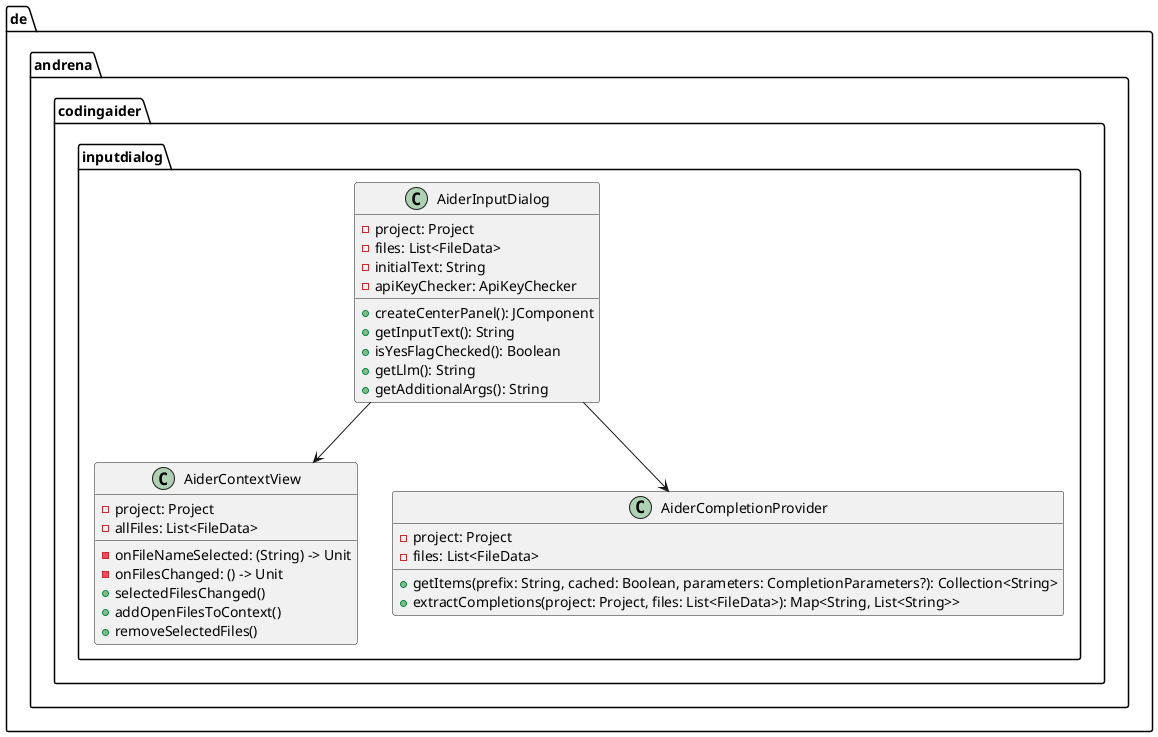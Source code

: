 @startuml

package de.andrena.codingaider.inputdialog {
    class AiderInputDialog {
        - project: Project
        - files: List<FileData>
        - initialText: String
        - apiKeyChecker: ApiKeyChecker
        + createCenterPanel(): JComponent
        + getInputText(): String
        + isYesFlagChecked(): Boolean
        + getLlm(): String
        + getAdditionalArgs(): String
    }

    class AiderContextView {
        - project: Project
        - allFiles: List<FileData>
        - onFileNameSelected: (String) -> Unit
        - onFilesChanged: () -> Unit
        + selectedFilesChanged()
        + addOpenFilesToContext()
        + removeSelectedFiles()
    }

    class AiderCompletionProvider {
        - project: Project
        - files: List<FileData>
        + getItems(prefix: String, cached: Boolean, parameters: CompletionParameters?): Collection<String>
        + extractCompletions(project: Project, files: List<FileData>): Map<String, List<String>>
    }
}

AiderInputDialog --> AiderContextView
AiderInputDialog --> AiderCompletionProvider

@enduml
